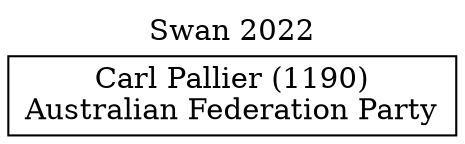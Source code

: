 // House preference flow
digraph "Carl Pallier (1190)_Swan_2022" {
	graph [label="Swan 2022" labelloc=t mclimit=10]
	node [shape=box]
	"Carl Pallier (1190)" [label="Carl Pallier (1190)
Australian Federation Party"]
}
